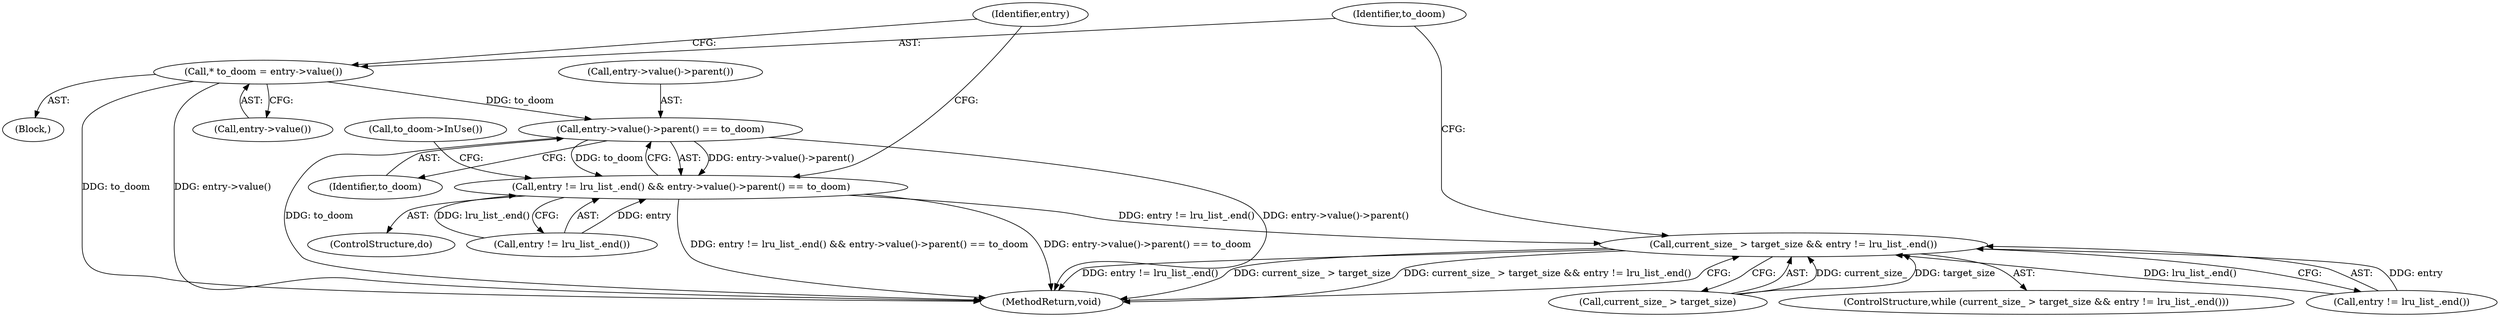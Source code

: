 digraph "0_Chrome_c9d673b54832afde658f214d7da7d0453fa89774@pointer" {
"1000143" [label="(Call,entry->value()->parent() == to_doom)"];
"1000131" [label="(Call,* to_doom = entry->value())"];
"1000139" [label="(Call,entry != lru_list_.end() && entry->value()->parent() == to_doom)"];
"1000122" [label="(Call,current_size_ > target_size && entry != lru_list_.end())"];
"1000144" [label="(Call,entry->value()->parent())"];
"1000133" [label="(Call,entry->value())"];
"1000143" [label="(Call,entry->value()->parent() == to_doom)"];
"1000132" [label="(Identifier,to_doom)"];
"1000129" [label="(Block,)"];
"1000122" [label="(Call,current_size_ > target_size && entry != lru_list_.end())"];
"1000137" [label="(Identifier,entry)"];
"1000121" [label="(ControlStructure,while (current_size_ > target_size && entry != lru_list_.end()))"];
"1000140" [label="(Call,entry != lru_list_.end())"];
"1000150" [label="(MethodReturn,void)"];
"1000139" [label="(Call,entry != lru_list_.end() && entry->value()->parent() == to_doom)"];
"1000131" [label="(Call,* to_doom = entry->value())"];
"1000145" [label="(Identifier,to_doom)"];
"1000126" [label="(Call,entry != lru_list_.end())"];
"1000134" [label="(ControlStructure,do)"];
"1000148" [label="(Call,to_doom->InUse())"];
"1000123" [label="(Call,current_size_ > target_size)"];
"1000143" -> "1000139"  [label="AST: "];
"1000143" -> "1000145"  [label="CFG: "];
"1000144" -> "1000143"  [label="AST: "];
"1000145" -> "1000143"  [label="AST: "];
"1000139" -> "1000143"  [label="CFG: "];
"1000143" -> "1000150"  [label="DDG: entry->value()->parent()"];
"1000143" -> "1000150"  [label="DDG: to_doom"];
"1000143" -> "1000139"  [label="DDG: entry->value()->parent()"];
"1000143" -> "1000139"  [label="DDG: to_doom"];
"1000131" -> "1000143"  [label="DDG: to_doom"];
"1000131" -> "1000129"  [label="AST: "];
"1000131" -> "1000133"  [label="CFG: "];
"1000132" -> "1000131"  [label="AST: "];
"1000133" -> "1000131"  [label="AST: "];
"1000137" -> "1000131"  [label="CFG: "];
"1000131" -> "1000150"  [label="DDG: to_doom"];
"1000131" -> "1000150"  [label="DDG: entry->value()"];
"1000139" -> "1000134"  [label="AST: "];
"1000139" -> "1000140"  [label="CFG: "];
"1000140" -> "1000139"  [label="AST: "];
"1000137" -> "1000139"  [label="CFG: "];
"1000148" -> "1000139"  [label="CFG: "];
"1000139" -> "1000150"  [label="DDG: entry != lru_list_.end() && entry->value()->parent() == to_doom"];
"1000139" -> "1000150"  [label="DDG: entry->value()->parent() == to_doom"];
"1000139" -> "1000122"  [label="DDG: entry != lru_list_.end()"];
"1000140" -> "1000139"  [label="DDG: entry"];
"1000140" -> "1000139"  [label="DDG: lru_list_.end()"];
"1000122" -> "1000121"  [label="AST: "];
"1000122" -> "1000123"  [label="CFG: "];
"1000122" -> "1000126"  [label="CFG: "];
"1000123" -> "1000122"  [label="AST: "];
"1000126" -> "1000122"  [label="AST: "];
"1000132" -> "1000122"  [label="CFG: "];
"1000150" -> "1000122"  [label="CFG: "];
"1000122" -> "1000150"  [label="DDG: entry != lru_list_.end()"];
"1000122" -> "1000150"  [label="DDG: current_size_ > target_size"];
"1000122" -> "1000150"  [label="DDG: current_size_ > target_size && entry != lru_list_.end()"];
"1000123" -> "1000122"  [label="DDG: current_size_"];
"1000123" -> "1000122"  [label="DDG: target_size"];
"1000126" -> "1000122"  [label="DDG: entry"];
"1000126" -> "1000122"  [label="DDG: lru_list_.end()"];
}

